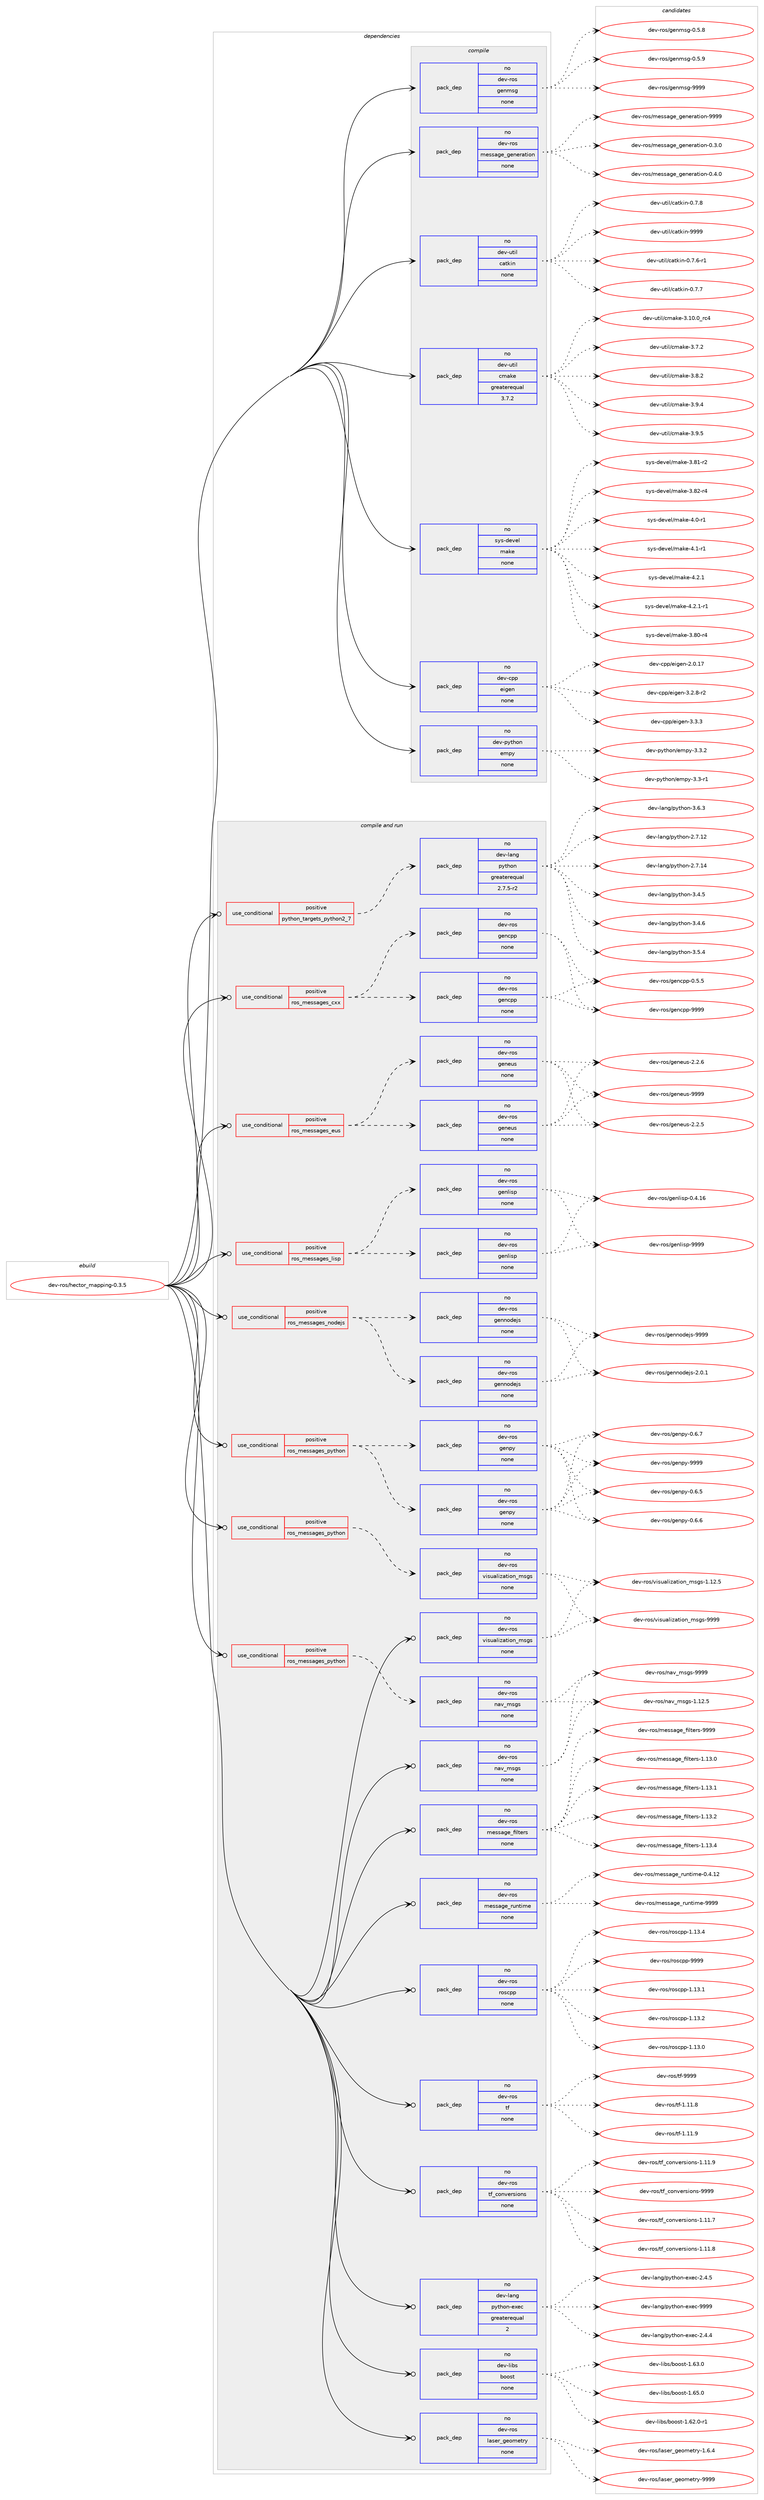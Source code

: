 digraph prolog {

# *************
# Graph options
# *************

newrank=true;
concentrate=true;
compound=true;
graph [rankdir=LR,fontname=Helvetica,fontsize=10,ranksep=1.5];#, ranksep=2.5, nodesep=0.2];
edge  [arrowhead=vee];
node  [fontname=Helvetica,fontsize=10];

# **********
# The ebuild
# **********

subgraph cluster_leftcol {
color=gray;
rank=same;
label=<<i>ebuild</i>>;
id [label="dev-ros/hector_mapping-0.3.5", color=red, width=4, href="../dev-ros/hector_mapping-0.3.5.svg"];
}

# ****************
# The dependencies
# ****************

subgraph cluster_midcol {
color=gray;
label=<<i>dependencies</i>>;
subgraph cluster_compile {
fillcolor="#eeeeee";
style=filled;
label=<<i>compile</i>>;
subgraph pack152663 {
dependency202092 [label=<<TABLE BORDER="0" CELLBORDER="1" CELLSPACING="0" CELLPADDING="4" WIDTH="220"><TR><TD ROWSPAN="6" CELLPADDING="30">pack_dep</TD></TR><TR><TD WIDTH="110">no</TD></TR><TR><TD>dev-cpp</TD></TR><TR><TD>eigen</TD></TR><TR><TD>none</TD></TR><TR><TD></TD></TR></TABLE>>, shape=none, color=blue];
}
id:e -> dependency202092:w [weight=20,style="solid",arrowhead="vee"];
subgraph pack152664 {
dependency202093 [label=<<TABLE BORDER="0" CELLBORDER="1" CELLSPACING="0" CELLPADDING="4" WIDTH="220"><TR><TD ROWSPAN="6" CELLPADDING="30">pack_dep</TD></TR><TR><TD WIDTH="110">no</TD></TR><TR><TD>dev-python</TD></TR><TR><TD>empy</TD></TR><TR><TD>none</TD></TR><TR><TD></TD></TR></TABLE>>, shape=none, color=blue];
}
id:e -> dependency202093:w [weight=20,style="solid",arrowhead="vee"];
subgraph pack152665 {
dependency202094 [label=<<TABLE BORDER="0" CELLBORDER="1" CELLSPACING="0" CELLPADDING="4" WIDTH="220"><TR><TD ROWSPAN="6" CELLPADDING="30">pack_dep</TD></TR><TR><TD WIDTH="110">no</TD></TR><TR><TD>dev-ros</TD></TR><TR><TD>genmsg</TD></TR><TR><TD>none</TD></TR><TR><TD></TD></TR></TABLE>>, shape=none, color=blue];
}
id:e -> dependency202094:w [weight=20,style="solid",arrowhead="vee"];
subgraph pack152666 {
dependency202095 [label=<<TABLE BORDER="0" CELLBORDER="1" CELLSPACING="0" CELLPADDING="4" WIDTH="220"><TR><TD ROWSPAN="6" CELLPADDING="30">pack_dep</TD></TR><TR><TD WIDTH="110">no</TD></TR><TR><TD>dev-ros</TD></TR><TR><TD>message_generation</TD></TR><TR><TD>none</TD></TR><TR><TD></TD></TR></TABLE>>, shape=none, color=blue];
}
id:e -> dependency202095:w [weight=20,style="solid",arrowhead="vee"];
subgraph pack152667 {
dependency202096 [label=<<TABLE BORDER="0" CELLBORDER="1" CELLSPACING="0" CELLPADDING="4" WIDTH="220"><TR><TD ROWSPAN="6" CELLPADDING="30">pack_dep</TD></TR><TR><TD WIDTH="110">no</TD></TR><TR><TD>dev-util</TD></TR><TR><TD>catkin</TD></TR><TR><TD>none</TD></TR><TR><TD></TD></TR></TABLE>>, shape=none, color=blue];
}
id:e -> dependency202096:w [weight=20,style="solid",arrowhead="vee"];
subgraph pack152668 {
dependency202097 [label=<<TABLE BORDER="0" CELLBORDER="1" CELLSPACING="0" CELLPADDING="4" WIDTH="220"><TR><TD ROWSPAN="6" CELLPADDING="30">pack_dep</TD></TR><TR><TD WIDTH="110">no</TD></TR><TR><TD>dev-util</TD></TR><TR><TD>cmake</TD></TR><TR><TD>greaterequal</TD></TR><TR><TD>3.7.2</TD></TR></TABLE>>, shape=none, color=blue];
}
id:e -> dependency202097:w [weight=20,style="solid",arrowhead="vee"];
subgraph pack152669 {
dependency202098 [label=<<TABLE BORDER="0" CELLBORDER="1" CELLSPACING="0" CELLPADDING="4" WIDTH="220"><TR><TD ROWSPAN="6" CELLPADDING="30">pack_dep</TD></TR><TR><TD WIDTH="110">no</TD></TR><TR><TD>sys-devel</TD></TR><TR><TD>make</TD></TR><TR><TD>none</TD></TR><TR><TD></TD></TR></TABLE>>, shape=none, color=blue];
}
id:e -> dependency202098:w [weight=20,style="solid",arrowhead="vee"];
}
subgraph cluster_compileandrun {
fillcolor="#eeeeee";
style=filled;
label=<<i>compile and run</i>>;
subgraph cond45442 {
dependency202099 [label=<<TABLE BORDER="0" CELLBORDER="1" CELLSPACING="0" CELLPADDING="4"><TR><TD ROWSPAN="3" CELLPADDING="10">use_conditional</TD></TR><TR><TD>positive</TD></TR><TR><TD>python_targets_python2_7</TD></TR></TABLE>>, shape=none, color=red];
subgraph pack152670 {
dependency202100 [label=<<TABLE BORDER="0" CELLBORDER="1" CELLSPACING="0" CELLPADDING="4" WIDTH="220"><TR><TD ROWSPAN="6" CELLPADDING="30">pack_dep</TD></TR><TR><TD WIDTH="110">no</TD></TR><TR><TD>dev-lang</TD></TR><TR><TD>python</TD></TR><TR><TD>greaterequal</TD></TR><TR><TD>2.7.5-r2</TD></TR></TABLE>>, shape=none, color=blue];
}
dependency202099:e -> dependency202100:w [weight=20,style="dashed",arrowhead="vee"];
}
id:e -> dependency202099:w [weight=20,style="solid",arrowhead="odotvee"];
subgraph cond45443 {
dependency202101 [label=<<TABLE BORDER="0" CELLBORDER="1" CELLSPACING="0" CELLPADDING="4"><TR><TD ROWSPAN="3" CELLPADDING="10">use_conditional</TD></TR><TR><TD>positive</TD></TR><TR><TD>ros_messages_cxx</TD></TR></TABLE>>, shape=none, color=red];
subgraph pack152671 {
dependency202102 [label=<<TABLE BORDER="0" CELLBORDER="1" CELLSPACING="0" CELLPADDING="4" WIDTH="220"><TR><TD ROWSPAN="6" CELLPADDING="30">pack_dep</TD></TR><TR><TD WIDTH="110">no</TD></TR><TR><TD>dev-ros</TD></TR><TR><TD>gencpp</TD></TR><TR><TD>none</TD></TR><TR><TD></TD></TR></TABLE>>, shape=none, color=blue];
}
dependency202101:e -> dependency202102:w [weight=20,style="dashed",arrowhead="vee"];
subgraph pack152672 {
dependency202103 [label=<<TABLE BORDER="0" CELLBORDER="1" CELLSPACING="0" CELLPADDING="4" WIDTH="220"><TR><TD ROWSPAN="6" CELLPADDING="30">pack_dep</TD></TR><TR><TD WIDTH="110">no</TD></TR><TR><TD>dev-ros</TD></TR><TR><TD>gencpp</TD></TR><TR><TD>none</TD></TR><TR><TD></TD></TR></TABLE>>, shape=none, color=blue];
}
dependency202101:e -> dependency202103:w [weight=20,style="dashed",arrowhead="vee"];
}
id:e -> dependency202101:w [weight=20,style="solid",arrowhead="odotvee"];
subgraph cond45444 {
dependency202104 [label=<<TABLE BORDER="0" CELLBORDER="1" CELLSPACING="0" CELLPADDING="4"><TR><TD ROWSPAN="3" CELLPADDING="10">use_conditional</TD></TR><TR><TD>positive</TD></TR><TR><TD>ros_messages_eus</TD></TR></TABLE>>, shape=none, color=red];
subgraph pack152673 {
dependency202105 [label=<<TABLE BORDER="0" CELLBORDER="1" CELLSPACING="0" CELLPADDING="4" WIDTH="220"><TR><TD ROWSPAN="6" CELLPADDING="30">pack_dep</TD></TR><TR><TD WIDTH="110">no</TD></TR><TR><TD>dev-ros</TD></TR><TR><TD>geneus</TD></TR><TR><TD>none</TD></TR><TR><TD></TD></TR></TABLE>>, shape=none, color=blue];
}
dependency202104:e -> dependency202105:w [weight=20,style="dashed",arrowhead="vee"];
subgraph pack152674 {
dependency202106 [label=<<TABLE BORDER="0" CELLBORDER="1" CELLSPACING="0" CELLPADDING="4" WIDTH="220"><TR><TD ROWSPAN="6" CELLPADDING="30">pack_dep</TD></TR><TR><TD WIDTH="110">no</TD></TR><TR><TD>dev-ros</TD></TR><TR><TD>geneus</TD></TR><TR><TD>none</TD></TR><TR><TD></TD></TR></TABLE>>, shape=none, color=blue];
}
dependency202104:e -> dependency202106:w [weight=20,style="dashed",arrowhead="vee"];
}
id:e -> dependency202104:w [weight=20,style="solid",arrowhead="odotvee"];
subgraph cond45445 {
dependency202107 [label=<<TABLE BORDER="0" CELLBORDER="1" CELLSPACING="0" CELLPADDING="4"><TR><TD ROWSPAN="3" CELLPADDING="10">use_conditional</TD></TR><TR><TD>positive</TD></TR><TR><TD>ros_messages_lisp</TD></TR></TABLE>>, shape=none, color=red];
subgraph pack152675 {
dependency202108 [label=<<TABLE BORDER="0" CELLBORDER="1" CELLSPACING="0" CELLPADDING="4" WIDTH="220"><TR><TD ROWSPAN="6" CELLPADDING="30">pack_dep</TD></TR><TR><TD WIDTH="110">no</TD></TR><TR><TD>dev-ros</TD></TR><TR><TD>genlisp</TD></TR><TR><TD>none</TD></TR><TR><TD></TD></TR></TABLE>>, shape=none, color=blue];
}
dependency202107:e -> dependency202108:w [weight=20,style="dashed",arrowhead="vee"];
subgraph pack152676 {
dependency202109 [label=<<TABLE BORDER="0" CELLBORDER="1" CELLSPACING="0" CELLPADDING="4" WIDTH="220"><TR><TD ROWSPAN="6" CELLPADDING="30">pack_dep</TD></TR><TR><TD WIDTH="110">no</TD></TR><TR><TD>dev-ros</TD></TR><TR><TD>genlisp</TD></TR><TR><TD>none</TD></TR><TR><TD></TD></TR></TABLE>>, shape=none, color=blue];
}
dependency202107:e -> dependency202109:w [weight=20,style="dashed",arrowhead="vee"];
}
id:e -> dependency202107:w [weight=20,style="solid",arrowhead="odotvee"];
subgraph cond45446 {
dependency202110 [label=<<TABLE BORDER="0" CELLBORDER="1" CELLSPACING="0" CELLPADDING="4"><TR><TD ROWSPAN="3" CELLPADDING="10">use_conditional</TD></TR><TR><TD>positive</TD></TR><TR><TD>ros_messages_nodejs</TD></TR></TABLE>>, shape=none, color=red];
subgraph pack152677 {
dependency202111 [label=<<TABLE BORDER="0" CELLBORDER="1" CELLSPACING="0" CELLPADDING="4" WIDTH="220"><TR><TD ROWSPAN="6" CELLPADDING="30">pack_dep</TD></TR><TR><TD WIDTH="110">no</TD></TR><TR><TD>dev-ros</TD></TR><TR><TD>gennodejs</TD></TR><TR><TD>none</TD></TR><TR><TD></TD></TR></TABLE>>, shape=none, color=blue];
}
dependency202110:e -> dependency202111:w [weight=20,style="dashed",arrowhead="vee"];
subgraph pack152678 {
dependency202112 [label=<<TABLE BORDER="0" CELLBORDER="1" CELLSPACING="0" CELLPADDING="4" WIDTH="220"><TR><TD ROWSPAN="6" CELLPADDING="30">pack_dep</TD></TR><TR><TD WIDTH="110">no</TD></TR><TR><TD>dev-ros</TD></TR><TR><TD>gennodejs</TD></TR><TR><TD>none</TD></TR><TR><TD></TD></TR></TABLE>>, shape=none, color=blue];
}
dependency202110:e -> dependency202112:w [weight=20,style="dashed",arrowhead="vee"];
}
id:e -> dependency202110:w [weight=20,style="solid",arrowhead="odotvee"];
subgraph cond45447 {
dependency202113 [label=<<TABLE BORDER="0" CELLBORDER="1" CELLSPACING="0" CELLPADDING="4"><TR><TD ROWSPAN="3" CELLPADDING="10">use_conditional</TD></TR><TR><TD>positive</TD></TR><TR><TD>ros_messages_python</TD></TR></TABLE>>, shape=none, color=red];
subgraph pack152679 {
dependency202114 [label=<<TABLE BORDER="0" CELLBORDER="1" CELLSPACING="0" CELLPADDING="4" WIDTH="220"><TR><TD ROWSPAN="6" CELLPADDING="30">pack_dep</TD></TR><TR><TD WIDTH="110">no</TD></TR><TR><TD>dev-ros</TD></TR><TR><TD>genpy</TD></TR><TR><TD>none</TD></TR><TR><TD></TD></TR></TABLE>>, shape=none, color=blue];
}
dependency202113:e -> dependency202114:w [weight=20,style="dashed",arrowhead="vee"];
subgraph pack152680 {
dependency202115 [label=<<TABLE BORDER="0" CELLBORDER="1" CELLSPACING="0" CELLPADDING="4" WIDTH="220"><TR><TD ROWSPAN="6" CELLPADDING="30">pack_dep</TD></TR><TR><TD WIDTH="110">no</TD></TR><TR><TD>dev-ros</TD></TR><TR><TD>genpy</TD></TR><TR><TD>none</TD></TR><TR><TD></TD></TR></TABLE>>, shape=none, color=blue];
}
dependency202113:e -> dependency202115:w [weight=20,style="dashed",arrowhead="vee"];
}
id:e -> dependency202113:w [weight=20,style="solid",arrowhead="odotvee"];
subgraph cond45448 {
dependency202116 [label=<<TABLE BORDER="0" CELLBORDER="1" CELLSPACING="0" CELLPADDING="4"><TR><TD ROWSPAN="3" CELLPADDING="10">use_conditional</TD></TR><TR><TD>positive</TD></TR><TR><TD>ros_messages_python</TD></TR></TABLE>>, shape=none, color=red];
subgraph pack152681 {
dependency202117 [label=<<TABLE BORDER="0" CELLBORDER="1" CELLSPACING="0" CELLPADDING="4" WIDTH="220"><TR><TD ROWSPAN="6" CELLPADDING="30">pack_dep</TD></TR><TR><TD WIDTH="110">no</TD></TR><TR><TD>dev-ros</TD></TR><TR><TD>nav_msgs</TD></TR><TR><TD>none</TD></TR><TR><TD></TD></TR></TABLE>>, shape=none, color=blue];
}
dependency202116:e -> dependency202117:w [weight=20,style="dashed",arrowhead="vee"];
}
id:e -> dependency202116:w [weight=20,style="solid",arrowhead="odotvee"];
subgraph cond45449 {
dependency202118 [label=<<TABLE BORDER="0" CELLBORDER="1" CELLSPACING="0" CELLPADDING="4"><TR><TD ROWSPAN="3" CELLPADDING="10">use_conditional</TD></TR><TR><TD>positive</TD></TR><TR><TD>ros_messages_python</TD></TR></TABLE>>, shape=none, color=red];
subgraph pack152682 {
dependency202119 [label=<<TABLE BORDER="0" CELLBORDER="1" CELLSPACING="0" CELLPADDING="4" WIDTH="220"><TR><TD ROWSPAN="6" CELLPADDING="30">pack_dep</TD></TR><TR><TD WIDTH="110">no</TD></TR><TR><TD>dev-ros</TD></TR><TR><TD>visualization_msgs</TD></TR><TR><TD>none</TD></TR><TR><TD></TD></TR></TABLE>>, shape=none, color=blue];
}
dependency202118:e -> dependency202119:w [weight=20,style="dashed",arrowhead="vee"];
}
id:e -> dependency202118:w [weight=20,style="solid",arrowhead="odotvee"];
subgraph pack152683 {
dependency202120 [label=<<TABLE BORDER="0" CELLBORDER="1" CELLSPACING="0" CELLPADDING="4" WIDTH="220"><TR><TD ROWSPAN="6" CELLPADDING="30">pack_dep</TD></TR><TR><TD WIDTH="110">no</TD></TR><TR><TD>dev-lang</TD></TR><TR><TD>python-exec</TD></TR><TR><TD>greaterequal</TD></TR><TR><TD>2</TD></TR></TABLE>>, shape=none, color=blue];
}
id:e -> dependency202120:w [weight=20,style="solid",arrowhead="odotvee"];
subgraph pack152684 {
dependency202121 [label=<<TABLE BORDER="0" CELLBORDER="1" CELLSPACING="0" CELLPADDING="4" WIDTH="220"><TR><TD ROWSPAN="6" CELLPADDING="30">pack_dep</TD></TR><TR><TD WIDTH="110">no</TD></TR><TR><TD>dev-libs</TD></TR><TR><TD>boost</TD></TR><TR><TD>none</TD></TR><TR><TD></TD></TR></TABLE>>, shape=none, color=blue];
}
id:e -> dependency202121:w [weight=20,style="solid",arrowhead="odotvee"];
subgraph pack152685 {
dependency202122 [label=<<TABLE BORDER="0" CELLBORDER="1" CELLSPACING="0" CELLPADDING="4" WIDTH="220"><TR><TD ROWSPAN="6" CELLPADDING="30">pack_dep</TD></TR><TR><TD WIDTH="110">no</TD></TR><TR><TD>dev-ros</TD></TR><TR><TD>laser_geometry</TD></TR><TR><TD>none</TD></TR><TR><TD></TD></TR></TABLE>>, shape=none, color=blue];
}
id:e -> dependency202122:w [weight=20,style="solid",arrowhead="odotvee"];
subgraph pack152686 {
dependency202123 [label=<<TABLE BORDER="0" CELLBORDER="1" CELLSPACING="0" CELLPADDING="4" WIDTH="220"><TR><TD ROWSPAN="6" CELLPADDING="30">pack_dep</TD></TR><TR><TD WIDTH="110">no</TD></TR><TR><TD>dev-ros</TD></TR><TR><TD>message_filters</TD></TR><TR><TD>none</TD></TR><TR><TD></TD></TR></TABLE>>, shape=none, color=blue];
}
id:e -> dependency202123:w [weight=20,style="solid",arrowhead="odotvee"];
subgraph pack152687 {
dependency202124 [label=<<TABLE BORDER="0" CELLBORDER="1" CELLSPACING="0" CELLPADDING="4" WIDTH="220"><TR><TD ROWSPAN="6" CELLPADDING="30">pack_dep</TD></TR><TR><TD WIDTH="110">no</TD></TR><TR><TD>dev-ros</TD></TR><TR><TD>message_runtime</TD></TR><TR><TD>none</TD></TR><TR><TD></TD></TR></TABLE>>, shape=none, color=blue];
}
id:e -> dependency202124:w [weight=20,style="solid",arrowhead="odotvee"];
subgraph pack152688 {
dependency202125 [label=<<TABLE BORDER="0" CELLBORDER="1" CELLSPACING="0" CELLPADDING="4" WIDTH="220"><TR><TD ROWSPAN="6" CELLPADDING="30">pack_dep</TD></TR><TR><TD WIDTH="110">no</TD></TR><TR><TD>dev-ros</TD></TR><TR><TD>nav_msgs</TD></TR><TR><TD>none</TD></TR><TR><TD></TD></TR></TABLE>>, shape=none, color=blue];
}
id:e -> dependency202125:w [weight=20,style="solid",arrowhead="odotvee"];
subgraph pack152689 {
dependency202126 [label=<<TABLE BORDER="0" CELLBORDER="1" CELLSPACING="0" CELLPADDING="4" WIDTH="220"><TR><TD ROWSPAN="6" CELLPADDING="30">pack_dep</TD></TR><TR><TD WIDTH="110">no</TD></TR><TR><TD>dev-ros</TD></TR><TR><TD>roscpp</TD></TR><TR><TD>none</TD></TR><TR><TD></TD></TR></TABLE>>, shape=none, color=blue];
}
id:e -> dependency202126:w [weight=20,style="solid",arrowhead="odotvee"];
subgraph pack152690 {
dependency202127 [label=<<TABLE BORDER="0" CELLBORDER="1" CELLSPACING="0" CELLPADDING="4" WIDTH="220"><TR><TD ROWSPAN="6" CELLPADDING="30">pack_dep</TD></TR><TR><TD WIDTH="110">no</TD></TR><TR><TD>dev-ros</TD></TR><TR><TD>tf</TD></TR><TR><TD>none</TD></TR><TR><TD></TD></TR></TABLE>>, shape=none, color=blue];
}
id:e -> dependency202127:w [weight=20,style="solid",arrowhead="odotvee"];
subgraph pack152691 {
dependency202128 [label=<<TABLE BORDER="0" CELLBORDER="1" CELLSPACING="0" CELLPADDING="4" WIDTH="220"><TR><TD ROWSPAN="6" CELLPADDING="30">pack_dep</TD></TR><TR><TD WIDTH="110">no</TD></TR><TR><TD>dev-ros</TD></TR><TR><TD>tf_conversions</TD></TR><TR><TD>none</TD></TR><TR><TD></TD></TR></TABLE>>, shape=none, color=blue];
}
id:e -> dependency202128:w [weight=20,style="solid",arrowhead="odotvee"];
subgraph pack152692 {
dependency202129 [label=<<TABLE BORDER="0" CELLBORDER="1" CELLSPACING="0" CELLPADDING="4" WIDTH="220"><TR><TD ROWSPAN="6" CELLPADDING="30">pack_dep</TD></TR><TR><TD WIDTH="110">no</TD></TR><TR><TD>dev-ros</TD></TR><TR><TD>visualization_msgs</TD></TR><TR><TD>none</TD></TR><TR><TD></TD></TR></TABLE>>, shape=none, color=blue];
}
id:e -> dependency202129:w [weight=20,style="solid",arrowhead="odotvee"];
}
subgraph cluster_run {
fillcolor="#eeeeee";
style=filled;
label=<<i>run</i>>;
}
}

# **************
# The candidates
# **************

subgraph cluster_choices {
rank=same;
color=gray;
label=<<i>candidates</i>>;

subgraph choice152663 {
color=black;
nodesep=1;
choice10010111845991121124710110510310111045504648464955 [label="dev-cpp/eigen-2.0.17", color=red, width=4,href="../dev-cpp/eigen-2.0.17.svg"];
choice1001011184599112112471011051031011104551465046564511450 [label="dev-cpp/eigen-3.2.8-r2", color=red, width=4,href="../dev-cpp/eigen-3.2.8-r2.svg"];
choice100101118459911211247101105103101110455146514651 [label="dev-cpp/eigen-3.3.3", color=red, width=4,href="../dev-cpp/eigen-3.3.3.svg"];
dependency202092:e -> choice10010111845991121124710110510310111045504648464955:w [style=dotted,weight="100"];
dependency202092:e -> choice1001011184599112112471011051031011104551465046564511450:w [style=dotted,weight="100"];
dependency202092:e -> choice100101118459911211247101105103101110455146514651:w [style=dotted,weight="100"];
}
subgraph choice152664 {
color=black;
nodesep=1;
choice1001011184511212111610411111047101109112121455146514511449 [label="dev-python/empy-3.3-r1", color=red, width=4,href="../dev-python/empy-3.3-r1.svg"];
choice1001011184511212111610411111047101109112121455146514650 [label="dev-python/empy-3.3.2", color=red, width=4,href="../dev-python/empy-3.3.2.svg"];
dependency202093:e -> choice1001011184511212111610411111047101109112121455146514511449:w [style=dotted,weight="100"];
dependency202093:e -> choice1001011184511212111610411111047101109112121455146514650:w [style=dotted,weight="100"];
}
subgraph choice152665 {
color=black;
nodesep=1;
choice1001011184511411111547103101110109115103454846534656 [label="dev-ros/genmsg-0.5.8", color=red, width=4,href="../dev-ros/genmsg-0.5.8.svg"];
choice1001011184511411111547103101110109115103454846534657 [label="dev-ros/genmsg-0.5.9", color=red, width=4,href="../dev-ros/genmsg-0.5.9.svg"];
choice10010111845114111115471031011101091151034557575757 [label="dev-ros/genmsg-9999", color=red, width=4,href="../dev-ros/genmsg-9999.svg"];
dependency202094:e -> choice1001011184511411111547103101110109115103454846534656:w [style=dotted,weight="100"];
dependency202094:e -> choice1001011184511411111547103101110109115103454846534657:w [style=dotted,weight="100"];
dependency202094:e -> choice10010111845114111115471031011101091151034557575757:w [style=dotted,weight="100"];
}
subgraph choice152666 {
color=black;
nodesep=1;
choice1001011184511411111547109101115115971031019510310111010111497116105111110454846514648 [label="dev-ros/message_generation-0.3.0", color=red, width=4,href="../dev-ros/message_generation-0.3.0.svg"];
choice1001011184511411111547109101115115971031019510310111010111497116105111110454846524648 [label="dev-ros/message_generation-0.4.0", color=red, width=4,href="../dev-ros/message_generation-0.4.0.svg"];
choice10010111845114111115471091011151159710310195103101110101114971161051111104557575757 [label="dev-ros/message_generation-9999", color=red, width=4,href="../dev-ros/message_generation-9999.svg"];
dependency202095:e -> choice1001011184511411111547109101115115971031019510310111010111497116105111110454846514648:w [style=dotted,weight="100"];
dependency202095:e -> choice1001011184511411111547109101115115971031019510310111010111497116105111110454846524648:w [style=dotted,weight="100"];
dependency202095:e -> choice10010111845114111115471091011151159710310195103101110101114971161051111104557575757:w [style=dotted,weight="100"];
}
subgraph choice152667 {
color=black;
nodesep=1;
choice100101118451171161051084799971161071051104548465546544511449 [label="dev-util/catkin-0.7.6-r1", color=red, width=4,href="../dev-util/catkin-0.7.6-r1.svg"];
choice10010111845117116105108479997116107105110454846554655 [label="dev-util/catkin-0.7.7", color=red, width=4,href="../dev-util/catkin-0.7.7.svg"];
choice10010111845117116105108479997116107105110454846554656 [label="dev-util/catkin-0.7.8", color=red, width=4,href="../dev-util/catkin-0.7.8.svg"];
choice100101118451171161051084799971161071051104557575757 [label="dev-util/catkin-9999", color=red, width=4,href="../dev-util/catkin-9999.svg"];
dependency202096:e -> choice100101118451171161051084799971161071051104548465546544511449:w [style=dotted,weight="100"];
dependency202096:e -> choice10010111845117116105108479997116107105110454846554655:w [style=dotted,weight="100"];
dependency202096:e -> choice10010111845117116105108479997116107105110454846554656:w [style=dotted,weight="100"];
dependency202096:e -> choice100101118451171161051084799971161071051104557575757:w [style=dotted,weight="100"];
}
subgraph choice152668 {
color=black;
nodesep=1;
choice1001011184511711610510847991099710710145514649484648951149952 [label="dev-util/cmake-3.10.0_rc4", color=red, width=4,href="../dev-util/cmake-3.10.0_rc4.svg"];
choice10010111845117116105108479910997107101455146554650 [label="dev-util/cmake-3.7.2", color=red, width=4,href="../dev-util/cmake-3.7.2.svg"];
choice10010111845117116105108479910997107101455146564650 [label="dev-util/cmake-3.8.2", color=red, width=4,href="../dev-util/cmake-3.8.2.svg"];
choice10010111845117116105108479910997107101455146574652 [label="dev-util/cmake-3.9.4", color=red, width=4,href="../dev-util/cmake-3.9.4.svg"];
choice10010111845117116105108479910997107101455146574653 [label="dev-util/cmake-3.9.5", color=red, width=4,href="../dev-util/cmake-3.9.5.svg"];
dependency202097:e -> choice1001011184511711610510847991099710710145514649484648951149952:w [style=dotted,weight="100"];
dependency202097:e -> choice10010111845117116105108479910997107101455146554650:w [style=dotted,weight="100"];
dependency202097:e -> choice10010111845117116105108479910997107101455146564650:w [style=dotted,weight="100"];
dependency202097:e -> choice10010111845117116105108479910997107101455146574652:w [style=dotted,weight="100"];
dependency202097:e -> choice10010111845117116105108479910997107101455146574653:w [style=dotted,weight="100"];
}
subgraph choice152669 {
color=black;
nodesep=1;
choice11512111545100101118101108471099710710145514656484511452 [label="sys-devel/make-3.80-r4", color=red, width=4,href="../sys-devel/make-3.80-r4.svg"];
choice11512111545100101118101108471099710710145514656494511450 [label="sys-devel/make-3.81-r2", color=red, width=4,href="../sys-devel/make-3.81-r2.svg"];
choice11512111545100101118101108471099710710145514656504511452 [label="sys-devel/make-3.82-r4", color=red, width=4,href="../sys-devel/make-3.82-r4.svg"];
choice115121115451001011181011084710997107101455246484511449 [label="sys-devel/make-4.0-r1", color=red, width=4,href="../sys-devel/make-4.0-r1.svg"];
choice115121115451001011181011084710997107101455246494511449 [label="sys-devel/make-4.1-r1", color=red, width=4,href="../sys-devel/make-4.1-r1.svg"];
choice115121115451001011181011084710997107101455246504649 [label="sys-devel/make-4.2.1", color=red, width=4,href="../sys-devel/make-4.2.1.svg"];
choice1151211154510010111810110847109971071014552465046494511449 [label="sys-devel/make-4.2.1-r1", color=red, width=4,href="../sys-devel/make-4.2.1-r1.svg"];
dependency202098:e -> choice11512111545100101118101108471099710710145514656484511452:w [style=dotted,weight="100"];
dependency202098:e -> choice11512111545100101118101108471099710710145514656494511450:w [style=dotted,weight="100"];
dependency202098:e -> choice11512111545100101118101108471099710710145514656504511452:w [style=dotted,weight="100"];
dependency202098:e -> choice115121115451001011181011084710997107101455246484511449:w [style=dotted,weight="100"];
dependency202098:e -> choice115121115451001011181011084710997107101455246494511449:w [style=dotted,weight="100"];
dependency202098:e -> choice115121115451001011181011084710997107101455246504649:w [style=dotted,weight="100"];
dependency202098:e -> choice1151211154510010111810110847109971071014552465046494511449:w [style=dotted,weight="100"];
}
subgraph choice152670 {
color=black;
nodesep=1;
choice10010111845108971101034711212111610411111045504655464950 [label="dev-lang/python-2.7.12", color=red, width=4,href="../dev-lang/python-2.7.12.svg"];
choice10010111845108971101034711212111610411111045504655464952 [label="dev-lang/python-2.7.14", color=red, width=4,href="../dev-lang/python-2.7.14.svg"];
choice100101118451089711010347112121116104111110455146524653 [label="dev-lang/python-3.4.5", color=red, width=4,href="../dev-lang/python-3.4.5.svg"];
choice100101118451089711010347112121116104111110455146524654 [label="dev-lang/python-3.4.6", color=red, width=4,href="../dev-lang/python-3.4.6.svg"];
choice100101118451089711010347112121116104111110455146534652 [label="dev-lang/python-3.5.4", color=red, width=4,href="../dev-lang/python-3.5.4.svg"];
choice100101118451089711010347112121116104111110455146544651 [label="dev-lang/python-3.6.3", color=red, width=4,href="../dev-lang/python-3.6.3.svg"];
dependency202100:e -> choice10010111845108971101034711212111610411111045504655464950:w [style=dotted,weight="100"];
dependency202100:e -> choice10010111845108971101034711212111610411111045504655464952:w [style=dotted,weight="100"];
dependency202100:e -> choice100101118451089711010347112121116104111110455146524653:w [style=dotted,weight="100"];
dependency202100:e -> choice100101118451089711010347112121116104111110455146524654:w [style=dotted,weight="100"];
dependency202100:e -> choice100101118451089711010347112121116104111110455146534652:w [style=dotted,weight="100"];
dependency202100:e -> choice100101118451089711010347112121116104111110455146544651:w [style=dotted,weight="100"];
}
subgraph choice152671 {
color=black;
nodesep=1;
choice100101118451141111154710310111099112112454846534653 [label="dev-ros/gencpp-0.5.5", color=red, width=4,href="../dev-ros/gencpp-0.5.5.svg"];
choice1001011184511411111547103101110991121124557575757 [label="dev-ros/gencpp-9999", color=red, width=4,href="../dev-ros/gencpp-9999.svg"];
dependency202102:e -> choice100101118451141111154710310111099112112454846534653:w [style=dotted,weight="100"];
dependency202102:e -> choice1001011184511411111547103101110991121124557575757:w [style=dotted,weight="100"];
}
subgraph choice152672 {
color=black;
nodesep=1;
choice100101118451141111154710310111099112112454846534653 [label="dev-ros/gencpp-0.5.5", color=red, width=4,href="../dev-ros/gencpp-0.5.5.svg"];
choice1001011184511411111547103101110991121124557575757 [label="dev-ros/gencpp-9999", color=red, width=4,href="../dev-ros/gencpp-9999.svg"];
dependency202103:e -> choice100101118451141111154710310111099112112454846534653:w [style=dotted,weight="100"];
dependency202103:e -> choice1001011184511411111547103101110991121124557575757:w [style=dotted,weight="100"];
}
subgraph choice152673 {
color=black;
nodesep=1;
choice1001011184511411111547103101110101117115455046504653 [label="dev-ros/geneus-2.2.5", color=red, width=4,href="../dev-ros/geneus-2.2.5.svg"];
choice1001011184511411111547103101110101117115455046504654 [label="dev-ros/geneus-2.2.6", color=red, width=4,href="../dev-ros/geneus-2.2.6.svg"];
choice10010111845114111115471031011101011171154557575757 [label="dev-ros/geneus-9999", color=red, width=4,href="../dev-ros/geneus-9999.svg"];
dependency202105:e -> choice1001011184511411111547103101110101117115455046504653:w [style=dotted,weight="100"];
dependency202105:e -> choice1001011184511411111547103101110101117115455046504654:w [style=dotted,weight="100"];
dependency202105:e -> choice10010111845114111115471031011101011171154557575757:w [style=dotted,weight="100"];
}
subgraph choice152674 {
color=black;
nodesep=1;
choice1001011184511411111547103101110101117115455046504653 [label="dev-ros/geneus-2.2.5", color=red, width=4,href="../dev-ros/geneus-2.2.5.svg"];
choice1001011184511411111547103101110101117115455046504654 [label="dev-ros/geneus-2.2.6", color=red, width=4,href="../dev-ros/geneus-2.2.6.svg"];
choice10010111845114111115471031011101011171154557575757 [label="dev-ros/geneus-9999", color=red, width=4,href="../dev-ros/geneus-9999.svg"];
dependency202106:e -> choice1001011184511411111547103101110101117115455046504653:w [style=dotted,weight="100"];
dependency202106:e -> choice1001011184511411111547103101110101117115455046504654:w [style=dotted,weight="100"];
dependency202106:e -> choice10010111845114111115471031011101011171154557575757:w [style=dotted,weight="100"];
}
subgraph choice152675 {
color=black;
nodesep=1;
choice100101118451141111154710310111010810511511245484652464954 [label="dev-ros/genlisp-0.4.16", color=red, width=4,href="../dev-ros/genlisp-0.4.16.svg"];
choice10010111845114111115471031011101081051151124557575757 [label="dev-ros/genlisp-9999", color=red, width=4,href="../dev-ros/genlisp-9999.svg"];
dependency202108:e -> choice100101118451141111154710310111010810511511245484652464954:w [style=dotted,weight="100"];
dependency202108:e -> choice10010111845114111115471031011101081051151124557575757:w [style=dotted,weight="100"];
}
subgraph choice152676 {
color=black;
nodesep=1;
choice100101118451141111154710310111010810511511245484652464954 [label="dev-ros/genlisp-0.4.16", color=red, width=4,href="../dev-ros/genlisp-0.4.16.svg"];
choice10010111845114111115471031011101081051151124557575757 [label="dev-ros/genlisp-9999", color=red, width=4,href="../dev-ros/genlisp-9999.svg"];
dependency202109:e -> choice100101118451141111154710310111010810511511245484652464954:w [style=dotted,weight="100"];
dependency202109:e -> choice10010111845114111115471031011101081051151124557575757:w [style=dotted,weight="100"];
}
subgraph choice152677 {
color=black;
nodesep=1;
choice1001011184511411111547103101110110111100101106115455046484649 [label="dev-ros/gennodejs-2.0.1", color=red, width=4,href="../dev-ros/gennodejs-2.0.1.svg"];
choice10010111845114111115471031011101101111001011061154557575757 [label="dev-ros/gennodejs-9999", color=red, width=4,href="../dev-ros/gennodejs-9999.svg"];
dependency202111:e -> choice1001011184511411111547103101110110111100101106115455046484649:w [style=dotted,weight="100"];
dependency202111:e -> choice10010111845114111115471031011101101111001011061154557575757:w [style=dotted,weight="100"];
}
subgraph choice152678 {
color=black;
nodesep=1;
choice1001011184511411111547103101110110111100101106115455046484649 [label="dev-ros/gennodejs-2.0.1", color=red, width=4,href="../dev-ros/gennodejs-2.0.1.svg"];
choice10010111845114111115471031011101101111001011061154557575757 [label="dev-ros/gennodejs-9999", color=red, width=4,href="../dev-ros/gennodejs-9999.svg"];
dependency202112:e -> choice1001011184511411111547103101110110111100101106115455046484649:w [style=dotted,weight="100"];
dependency202112:e -> choice10010111845114111115471031011101101111001011061154557575757:w [style=dotted,weight="100"];
}
subgraph choice152679 {
color=black;
nodesep=1;
choice1001011184511411111547103101110112121454846544653 [label="dev-ros/genpy-0.6.5", color=red, width=4,href="../dev-ros/genpy-0.6.5.svg"];
choice1001011184511411111547103101110112121454846544654 [label="dev-ros/genpy-0.6.6", color=red, width=4,href="../dev-ros/genpy-0.6.6.svg"];
choice1001011184511411111547103101110112121454846544655 [label="dev-ros/genpy-0.6.7", color=red, width=4,href="../dev-ros/genpy-0.6.7.svg"];
choice10010111845114111115471031011101121214557575757 [label="dev-ros/genpy-9999", color=red, width=4,href="../dev-ros/genpy-9999.svg"];
dependency202114:e -> choice1001011184511411111547103101110112121454846544653:w [style=dotted,weight="100"];
dependency202114:e -> choice1001011184511411111547103101110112121454846544654:w [style=dotted,weight="100"];
dependency202114:e -> choice1001011184511411111547103101110112121454846544655:w [style=dotted,weight="100"];
dependency202114:e -> choice10010111845114111115471031011101121214557575757:w [style=dotted,weight="100"];
}
subgraph choice152680 {
color=black;
nodesep=1;
choice1001011184511411111547103101110112121454846544653 [label="dev-ros/genpy-0.6.5", color=red, width=4,href="../dev-ros/genpy-0.6.5.svg"];
choice1001011184511411111547103101110112121454846544654 [label="dev-ros/genpy-0.6.6", color=red, width=4,href="../dev-ros/genpy-0.6.6.svg"];
choice1001011184511411111547103101110112121454846544655 [label="dev-ros/genpy-0.6.7", color=red, width=4,href="../dev-ros/genpy-0.6.7.svg"];
choice10010111845114111115471031011101121214557575757 [label="dev-ros/genpy-9999", color=red, width=4,href="../dev-ros/genpy-9999.svg"];
dependency202115:e -> choice1001011184511411111547103101110112121454846544653:w [style=dotted,weight="100"];
dependency202115:e -> choice1001011184511411111547103101110112121454846544654:w [style=dotted,weight="100"];
dependency202115:e -> choice1001011184511411111547103101110112121454846544655:w [style=dotted,weight="100"];
dependency202115:e -> choice10010111845114111115471031011101121214557575757:w [style=dotted,weight="100"];
}
subgraph choice152681 {
color=black;
nodesep=1;
choice1001011184511411111547110971189510911510311545494649504653 [label="dev-ros/nav_msgs-1.12.5", color=red, width=4,href="../dev-ros/nav_msgs-1.12.5.svg"];
choice100101118451141111154711097118951091151031154557575757 [label="dev-ros/nav_msgs-9999", color=red, width=4,href="../dev-ros/nav_msgs-9999.svg"];
dependency202117:e -> choice1001011184511411111547110971189510911510311545494649504653:w [style=dotted,weight="100"];
dependency202117:e -> choice100101118451141111154711097118951091151031154557575757:w [style=dotted,weight="100"];
}
subgraph choice152682 {
color=black;
nodesep=1;
choice100101118451141111154711810511511797108105122971161051111109510911510311545494649504653 [label="dev-ros/visualization_msgs-1.12.5", color=red, width=4,href="../dev-ros/visualization_msgs-1.12.5.svg"];
choice10010111845114111115471181051151179710810512297116105111110951091151031154557575757 [label="dev-ros/visualization_msgs-9999", color=red, width=4,href="../dev-ros/visualization_msgs-9999.svg"];
dependency202119:e -> choice100101118451141111154711810511511797108105122971161051111109510911510311545494649504653:w [style=dotted,weight="100"];
dependency202119:e -> choice10010111845114111115471181051151179710810512297116105111110951091151031154557575757:w [style=dotted,weight="100"];
}
subgraph choice152683 {
color=black;
nodesep=1;
choice1001011184510897110103471121211161041111104510112010199455046524652 [label="dev-lang/python-exec-2.4.4", color=red, width=4,href="../dev-lang/python-exec-2.4.4.svg"];
choice1001011184510897110103471121211161041111104510112010199455046524653 [label="dev-lang/python-exec-2.4.5", color=red, width=4,href="../dev-lang/python-exec-2.4.5.svg"];
choice10010111845108971101034711212111610411111045101120101994557575757 [label="dev-lang/python-exec-9999", color=red, width=4,href="../dev-lang/python-exec-9999.svg"];
dependency202120:e -> choice1001011184510897110103471121211161041111104510112010199455046524652:w [style=dotted,weight="100"];
dependency202120:e -> choice1001011184510897110103471121211161041111104510112010199455046524653:w [style=dotted,weight="100"];
dependency202120:e -> choice10010111845108971101034711212111610411111045101120101994557575757:w [style=dotted,weight="100"];
}
subgraph choice152684 {
color=black;
nodesep=1;
choice10010111845108105981154798111111115116454946545046484511449 [label="dev-libs/boost-1.62.0-r1", color=red, width=4,href="../dev-libs/boost-1.62.0-r1.svg"];
choice1001011184510810598115479811111111511645494654514648 [label="dev-libs/boost-1.63.0", color=red, width=4,href="../dev-libs/boost-1.63.0.svg"];
choice1001011184510810598115479811111111511645494654534648 [label="dev-libs/boost-1.65.0", color=red, width=4,href="../dev-libs/boost-1.65.0.svg"];
dependency202121:e -> choice10010111845108105981154798111111115116454946545046484511449:w [style=dotted,weight="100"];
dependency202121:e -> choice1001011184510810598115479811111111511645494654514648:w [style=dotted,weight="100"];
dependency202121:e -> choice1001011184510810598115479811111111511645494654534648:w [style=dotted,weight="100"];
}
subgraph choice152685 {
color=black;
nodesep=1;
choice10010111845114111115471089711510111495103101111109101116114121454946544652 [label="dev-ros/laser_geometry-1.6.4", color=red, width=4,href="../dev-ros/laser_geometry-1.6.4.svg"];
choice100101118451141111154710897115101114951031011111091011161141214557575757 [label="dev-ros/laser_geometry-9999", color=red, width=4,href="../dev-ros/laser_geometry-9999.svg"];
dependency202122:e -> choice10010111845114111115471089711510111495103101111109101116114121454946544652:w [style=dotted,weight="100"];
dependency202122:e -> choice100101118451141111154710897115101114951031011111091011161141214557575757:w [style=dotted,weight="100"];
}
subgraph choice152686 {
color=black;
nodesep=1;
choice1001011184511411111547109101115115971031019510210510811610111411545494649514648 [label="dev-ros/message_filters-1.13.0", color=red, width=4,href="../dev-ros/message_filters-1.13.0.svg"];
choice1001011184511411111547109101115115971031019510210510811610111411545494649514649 [label="dev-ros/message_filters-1.13.1", color=red, width=4,href="../dev-ros/message_filters-1.13.1.svg"];
choice1001011184511411111547109101115115971031019510210510811610111411545494649514650 [label="dev-ros/message_filters-1.13.2", color=red, width=4,href="../dev-ros/message_filters-1.13.2.svg"];
choice1001011184511411111547109101115115971031019510210510811610111411545494649514652 [label="dev-ros/message_filters-1.13.4", color=red, width=4,href="../dev-ros/message_filters-1.13.4.svg"];
choice100101118451141111154710910111511597103101951021051081161011141154557575757 [label="dev-ros/message_filters-9999", color=red, width=4,href="../dev-ros/message_filters-9999.svg"];
dependency202123:e -> choice1001011184511411111547109101115115971031019510210510811610111411545494649514648:w [style=dotted,weight="100"];
dependency202123:e -> choice1001011184511411111547109101115115971031019510210510811610111411545494649514649:w [style=dotted,weight="100"];
dependency202123:e -> choice1001011184511411111547109101115115971031019510210510811610111411545494649514650:w [style=dotted,weight="100"];
dependency202123:e -> choice1001011184511411111547109101115115971031019510210510811610111411545494649514652:w [style=dotted,weight="100"];
dependency202123:e -> choice100101118451141111154710910111511597103101951021051081161011141154557575757:w [style=dotted,weight="100"];
}
subgraph choice152687 {
color=black;
nodesep=1;
choice1001011184511411111547109101115115971031019511411711011610510910145484652464950 [label="dev-ros/message_runtime-0.4.12", color=red, width=4,href="../dev-ros/message_runtime-0.4.12.svg"];
choice100101118451141111154710910111511597103101951141171101161051091014557575757 [label="dev-ros/message_runtime-9999", color=red, width=4,href="../dev-ros/message_runtime-9999.svg"];
dependency202124:e -> choice1001011184511411111547109101115115971031019511411711011610510910145484652464950:w [style=dotted,weight="100"];
dependency202124:e -> choice100101118451141111154710910111511597103101951141171101161051091014557575757:w [style=dotted,weight="100"];
}
subgraph choice152688 {
color=black;
nodesep=1;
choice1001011184511411111547110971189510911510311545494649504653 [label="dev-ros/nav_msgs-1.12.5", color=red, width=4,href="../dev-ros/nav_msgs-1.12.5.svg"];
choice100101118451141111154711097118951091151031154557575757 [label="dev-ros/nav_msgs-9999", color=red, width=4,href="../dev-ros/nav_msgs-9999.svg"];
dependency202125:e -> choice1001011184511411111547110971189510911510311545494649504653:w [style=dotted,weight="100"];
dependency202125:e -> choice100101118451141111154711097118951091151031154557575757:w [style=dotted,weight="100"];
}
subgraph choice152689 {
color=black;
nodesep=1;
choice10010111845114111115471141111159911211245494649514648 [label="dev-ros/roscpp-1.13.0", color=red, width=4,href="../dev-ros/roscpp-1.13.0.svg"];
choice10010111845114111115471141111159911211245494649514649 [label="dev-ros/roscpp-1.13.1", color=red, width=4,href="../dev-ros/roscpp-1.13.1.svg"];
choice10010111845114111115471141111159911211245494649514650 [label="dev-ros/roscpp-1.13.2", color=red, width=4,href="../dev-ros/roscpp-1.13.2.svg"];
choice10010111845114111115471141111159911211245494649514652 [label="dev-ros/roscpp-1.13.4", color=red, width=4,href="../dev-ros/roscpp-1.13.4.svg"];
choice1001011184511411111547114111115991121124557575757 [label="dev-ros/roscpp-9999", color=red, width=4,href="../dev-ros/roscpp-9999.svg"];
dependency202126:e -> choice10010111845114111115471141111159911211245494649514648:w [style=dotted,weight="100"];
dependency202126:e -> choice10010111845114111115471141111159911211245494649514649:w [style=dotted,weight="100"];
dependency202126:e -> choice10010111845114111115471141111159911211245494649514650:w [style=dotted,weight="100"];
dependency202126:e -> choice10010111845114111115471141111159911211245494649514652:w [style=dotted,weight="100"];
dependency202126:e -> choice1001011184511411111547114111115991121124557575757:w [style=dotted,weight="100"];
}
subgraph choice152690 {
color=black;
nodesep=1;
choice100101118451141111154711610245494649494656 [label="dev-ros/tf-1.11.8", color=red, width=4,href="../dev-ros/tf-1.11.8.svg"];
choice100101118451141111154711610245494649494657 [label="dev-ros/tf-1.11.9", color=red, width=4,href="../dev-ros/tf-1.11.9.svg"];
choice10010111845114111115471161024557575757 [label="dev-ros/tf-9999", color=red, width=4,href="../dev-ros/tf-9999.svg"];
dependency202127:e -> choice100101118451141111154711610245494649494656:w [style=dotted,weight="100"];
dependency202127:e -> choice100101118451141111154711610245494649494657:w [style=dotted,weight="100"];
dependency202127:e -> choice10010111845114111115471161024557575757:w [style=dotted,weight="100"];
}
subgraph choice152691 {
color=black;
nodesep=1;
choice1001011184511411111547116102959911111011810111411510511111011545494649494655 [label="dev-ros/tf_conversions-1.11.7", color=red, width=4,href="../dev-ros/tf_conversions-1.11.7.svg"];
choice1001011184511411111547116102959911111011810111411510511111011545494649494656 [label="dev-ros/tf_conversions-1.11.8", color=red, width=4,href="../dev-ros/tf_conversions-1.11.8.svg"];
choice1001011184511411111547116102959911111011810111411510511111011545494649494657 [label="dev-ros/tf_conversions-1.11.9", color=red, width=4,href="../dev-ros/tf_conversions-1.11.9.svg"];
choice100101118451141111154711610295991111101181011141151051111101154557575757 [label="dev-ros/tf_conversions-9999", color=red, width=4,href="../dev-ros/tf_conversions-9999.svg"];
dependency202128:e -> choice1001011184511411111547116102959911111011810111411510511111011545494649494655:w [style=dotted,weight="100"];
dependency202128:e -> choice1001011184511411111547116102959911111011810111411510511111011545494649494656:w [style=dotted,weight="100"];
dependency202128:e -> choice1001011184511411111547116102959911111011810111411510511111011545494649494657:w [style=dotted,weight="100"];
dependency202128:e -> choice100101118451141111154711610295991111101181011141151051111101154557575757:w [style=dotted,weight="100"];
}
subgraph choice152692 {
color=black;
nodesep=1;
choice100101118451141111154711810511511797108105122971161051111109510911510311545494649504653 [label="dev-ros/visualization_msgs-1.12.5", color=red, width=4,href="../dev-ros/visualization_msgs-1.12.5.svg"];
choice10010111845114111115471181051151179710810512297116105111110951091151031154557575757 [label="dev-ros/visualization_msgs-9999", color=red, width=4,href="../dev-ros/visualization_msgs-9999.svg"];
dependency202129:e -> choice100101118451141111154711810511511797108105122971161051111109510911510311545494649504653:w [style=dotted,weight="100"];
dependency202129:e -> choice10010111845114111115471181051151179710810512297116105111110951091151031154557575757:w [style=dotted,weight="100"];
}
}

}
